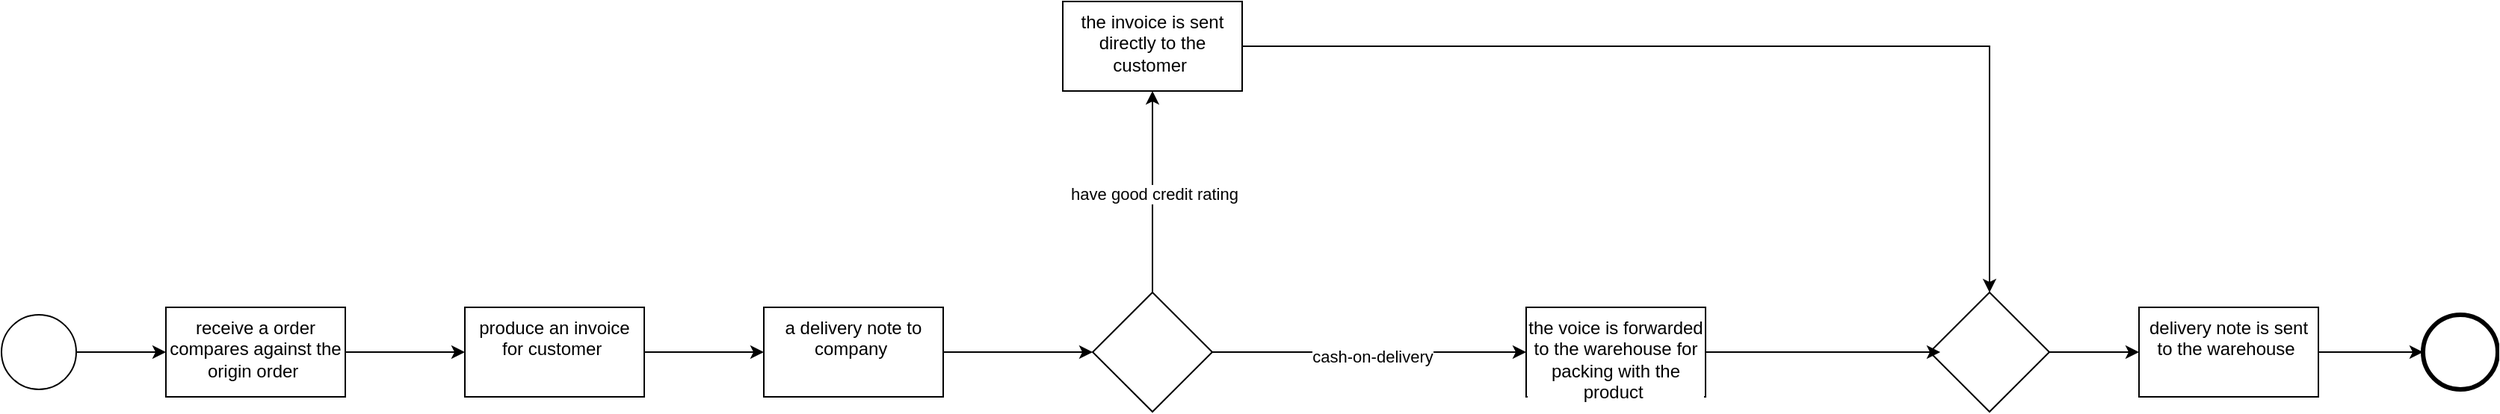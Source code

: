 <mxfile version="24.8.0">
  <diagram name="Page-1" id="Ol5xf-bs4NL86DHREXR4">
    <mxGraphModel dx="1141" dy="1795" grid="1" gridSize="10" guides="1" tooltips="1" connect="1" arrows="1" fold="1" page="1" pageScale="1" pageWidth="827" pageHeight="1169" math="0" shadow="0">
      <root>
        <mxCell id="0" />
        <mxCell id="1" parent="0" />
        <mxCell id="k_DB3OoUYmdmuSbHbWE_-3" value="" style="edgeStyle=orthogonalEdgeStyle;rounded=0;orthogonalLoop=1;jettySize=auto;html=1;" edge="1" parent="1" source="k_DB3OoUYmdmuSbHbWE_-1" target="k_DB3OoUYmdmuSbHbWE_-2">
          <mxGeometry relative="1" as="geometry" />
        </mxCell>
        <mxCell id="k_DB3OoUYmdmuSbHbWE_-1" value="" style="points=[[0.145,0.145,0],[0.5,0,0],[0.855,0.145,0],[1,0.5,0],[0.855,0.855,0],[0.5,1,0],[0.145,0.855,0],[0,0.5,0]];shape=mxgraph.bpmn.event;html=1;verticalLabelPosition=bottom;labelBackgroundColor=#ffffff;verticalAlign=top;align=center;perimeter=ellipsePerimeter;outlineConnect=0;aspect=fixed;outline=standard;symbol=general;" vertex="1" parent="1">
          <mxGeometry x="60" y="130" width="50" height="50" as="geometry" />
        </mxCell>
        <mxCell id="k_DB3OoUYmdmuSbHbWE_-5" value="" style="edgeStyle=orthogonalEdgeStyle;rounded=0;orthogonalLoop=1;jettySize=auto;html=1;" edge="1" parent="1" source="k_DB3OoUYmdmuSbHbWE_-2" target="k_DB3OoUYmdmuSbHbWE_-4">
          <mxGeometry relative="1" as="geometry" />
        </mxCell>
        <mxCell id="k_DB3OoUYmdmuSbHbWE_-2" value="receive a order compares against the origin order&amp;nbsp;" style="whiteSpace=wrap;html=1;verticalAlign=top;labelBackgroundColor=#ffffff;" vertex="1" parent="1">
          <mxGeometry x="170" y="125" width="120" height="60" as="geometry" />
        </mxCell>
        <mxCell id="k_DB3OoUYmdmuSbHbWE_-7" value="" style="edgeStyle=orthogonalEdgeStyle;rounded=0;orthogonalLoop=1;jettySize=auto;html=1;" edge="1" parent="1" source="k_DB3OoUYmdmuSbHbWE_-4" target="k_DB3OoUYmdmuSbHbWE_-6">
          <mxGeometry relative="1" as="geometry" />
        </mxCell>
        <mxCell id="k_DB3OoUYmdmuSbHbWE_-4" value="produce an invoice for customer&amp;nbsp;" style="whiteSpace=wrap;html=1;verticalAlign=top;labelBackgroundColor=#ffffff;" vertex="1" parent="1">
          <mxGeometry x="370" y="125" width="120" height="60" as="geometry" />
        </mxCell>
        <mxCell id="k_DB3OoUYmdmuSbHbWE_-9" value="" style="edgeStyle=orthogonalEdgeStyle;rounded=0;orthogonalLoop=1;jettySize=auto;html=1;" edge="1" parent="1" source="k_DB3OoUYmdmuSbHbWE_-6" target="k_DB3OoUYmdmuSbHbWE_-8">
          <mxGeometry relative="1" as="geometry" />
        </mxCell>
        <mxCell id="k_DB3OoUYmdmuSbHbWE_-6" value="a delivery note to company&amp;nbsp;" style="whiteSpace=wrap;html=1;verticalAlign=top;labelBackgroundColor=#ffffff;" vertex="1" parent="1">
          <mxGeometry x="570" y="125" width="120" height="60" as="geometry" />
        </mxCell>
        <mxCell id="k_DB3OoUYmdmuSbHbWE_-11" value="" style="edgeStyle=orthogonalEdgeStyle;rounded=0;orthogonalLoop=1;jettySize=auto;html=1;" edge="1" parent="1" source="k_DB3OoUYmdmuSbHbWE_-8" target="k_DB3OoUYmdmuSbHbWE_-10">
          <mxGeometry relative="1" as="geometry" />
        </mxCell>
        <mxCell id="k_DB3OoUYmdmuSbHbWE_-12" value="have good credit rating" style="edgeLabel;html=1;align=center;verticalAlign=middle;resizable=0;points=[];" vertex="1" connectable="0" parent="k_DB3OoUYmdmuSbHbWE_-11">
          <mxGeometry x="-0.022" y="-1" relative="1" as="geometry">
            <mxPoint as="offset" />
          </mxGeometry>
        </mxCell>
        <mxCell id="k_DB3OoUYmdmuSbHbWE_-17" value="" style="edgeStyle=orthogonalEdgeStyle;rounded=0;orthogonalLoop=1;jettySize=auto;html=1;" edge="1" parent="1" source="k_DB3OoUYmdmuSbHbWE_-8" target="k_DB3OoUYmdmuSbHbWE_-16">
          <mxGeometry relative="1" as="geometry" />
        </mxCell>
        <mxCell id="k_DB3OoUYmdmuSbHbWE_-18" value="cash-on-delivery" style="edgeLabel;html=1;align=center;verticalAlign=middle;resizable=0;points=[];" vertex="1" connectable="0" parent="k_DB3OoUYmdmuSbHbWE_-17">
          <mxGeometry x="0.012" y="-3" relative="1" as="geometry">
            <mxPoint as="offset" />
          </mxGeometry>
        </mxCell>
        <mxCell id="k_DB3OoUYmdmuSbHbWE_-8" value="" style="rhombus;whiteSpace=wrap;html=1;verticalAlign=top;labelBackgroundColor=#ffffff;" vertex="1" parent="1">
          <mxGeometry x="790" y="115" width="80" height="80" as="geometry" />
        </mxCell>
        <mxCell id="k_DB3OoUYmdmuSbHbWE_-14" value="" style="edgeStyle=orthogonalEdgeStyle;rounded=0;orthogonalLoop=1;jettySize=auto;html=1;" edge="1" parent="1" source="k_DB3OoUYmdmuSbHbWE_-10" target="k_DB3OoUYmdmuSbHbWE_-13">
          <mxGeometry relative="1" as="geometry" />
        </mxCell>
        <mxCell id="k_DB3OoUYmdmuSbHbWE_-10" value="the invoice is sent directly to the customer&amp;nbsp;" style="whiteSpace=wrap;html=1;verticalAlign=top;labelBackgroundColor=#ffffff;" vertex="1" parent="1">
          <mxGeometry x="770" y="-80" width="120" height="60" as="geometry" />
        </mxCell>
        <mxCell id="k_DB3OoUYmdmuSbHbWE_-21" value="" style="edgeStyle=orthogonalEdgeStyle;rounded=0;orthogonalLoop=1;jettySize=auto;html=1;" edge="1" parent="1" source="k_DB3OoUYmdmuSbHbWE_-13" target="k_DB3OoUYmdmuSbHbWE_-20">
          <mxGeometry relative="1" as="geometry" />
        </mxCell>
        <mxCell id="k_DB3OoUYmdmuSbHbWE_-13" value="" style="rhombus;whiteSpace=wrap;html=1;verticalAlign=top;labelBackgroundColor=#ffffff;" vertex="1" parent="1">
          <mxGeometry x="1350" y="115" width="80" height="80" as="geometry" />
        </mxCell>
        <mxCell id="k_DB3OoUYmdmuSbHbWE_-16" value="the voice is forwarded to the warehouse for packing with the product&amp;nbsp;" style="whiteSpace=wrap;html=1;verticalAlign=top;labelBackgroundColor=#ffffff;" vertex="1" parent="1">
          <mxGeometry x="1080" y="125" width="120" height="60" as="geometry" />
        </mxCell>
        <mxCell id="k_DB3OoUYmdmuSbHbWE_-19" style="edgeStyle=orthogonalEdgeStyle;rounded=0;orthogonalLoop=1;jettySize=auto;html=1;entryX=0.088;entryY=0.5;entryDx=0;entryDy=0;entryPerimeter=0;" edge="1" parent="1" source="k_DB3OoUYmdmuSbHbWE_-16" target="k_DB3OoUYmdmuSbHbWE_-13">
          <mxGeometry relative="1" as="geometry" />
        </mxCell>
        <mxCell id="k_DB3OoUYmdmuSbHbWE_-23" style="edgeStyle=orthogonalEdgeStyle;rounded=0;orthogonalLoop=1;jettySize=auto;html=1;" edge="1" parent="1" source="k_DB3OoUYmdmuSbHbWE_-20" target="k_DB3OoUYmdmuSbHbWE_-22">
          <mxGeometry relative="1" as="geometry" />
        </mxCell>
        <mxCell id="k_DB3OoUYmdmuSbHbWE_-20" value="delivery note is sent to the warehouse&amp;nbsp;" style="whiteSpace=wrap;html=1;verticalAlign=top;labelBackgroundColor=#ffffff;" vertex="1" parent="1">
          <mxGeometry x="1490" y="125" width="120" height="60" as="geometry" />
        </mxCell>
        <mxCell id="k_DB3OoUYmdmuSbHbWE_-22" value="" style="points=[[0.145,0.145,0],[0.5,0,0],[0.855,0.145,0],[1,0.5,0],[0.855,0.855,0],[0.5,1,0],[0.145,0.855,0],[0,0.5,0]];shape=mxgraph.bpmn.event;html=1;verticalLabelPosition=bottom;labelBackgroundColor=#ffffff;verticalAlign=top;align=center;perimeter=ellipsePerimeter;outlineConnect=0;aspect=fixed;outline=end;symbol=terminate2;" vertex="1" parent="1">
          <mxGeometry x="1680" y="130" width="50" height="50" as="geometry" />
        </mxCell>
      </root>
    </mxGraphModel>
  </diagram>
</mxfile>
